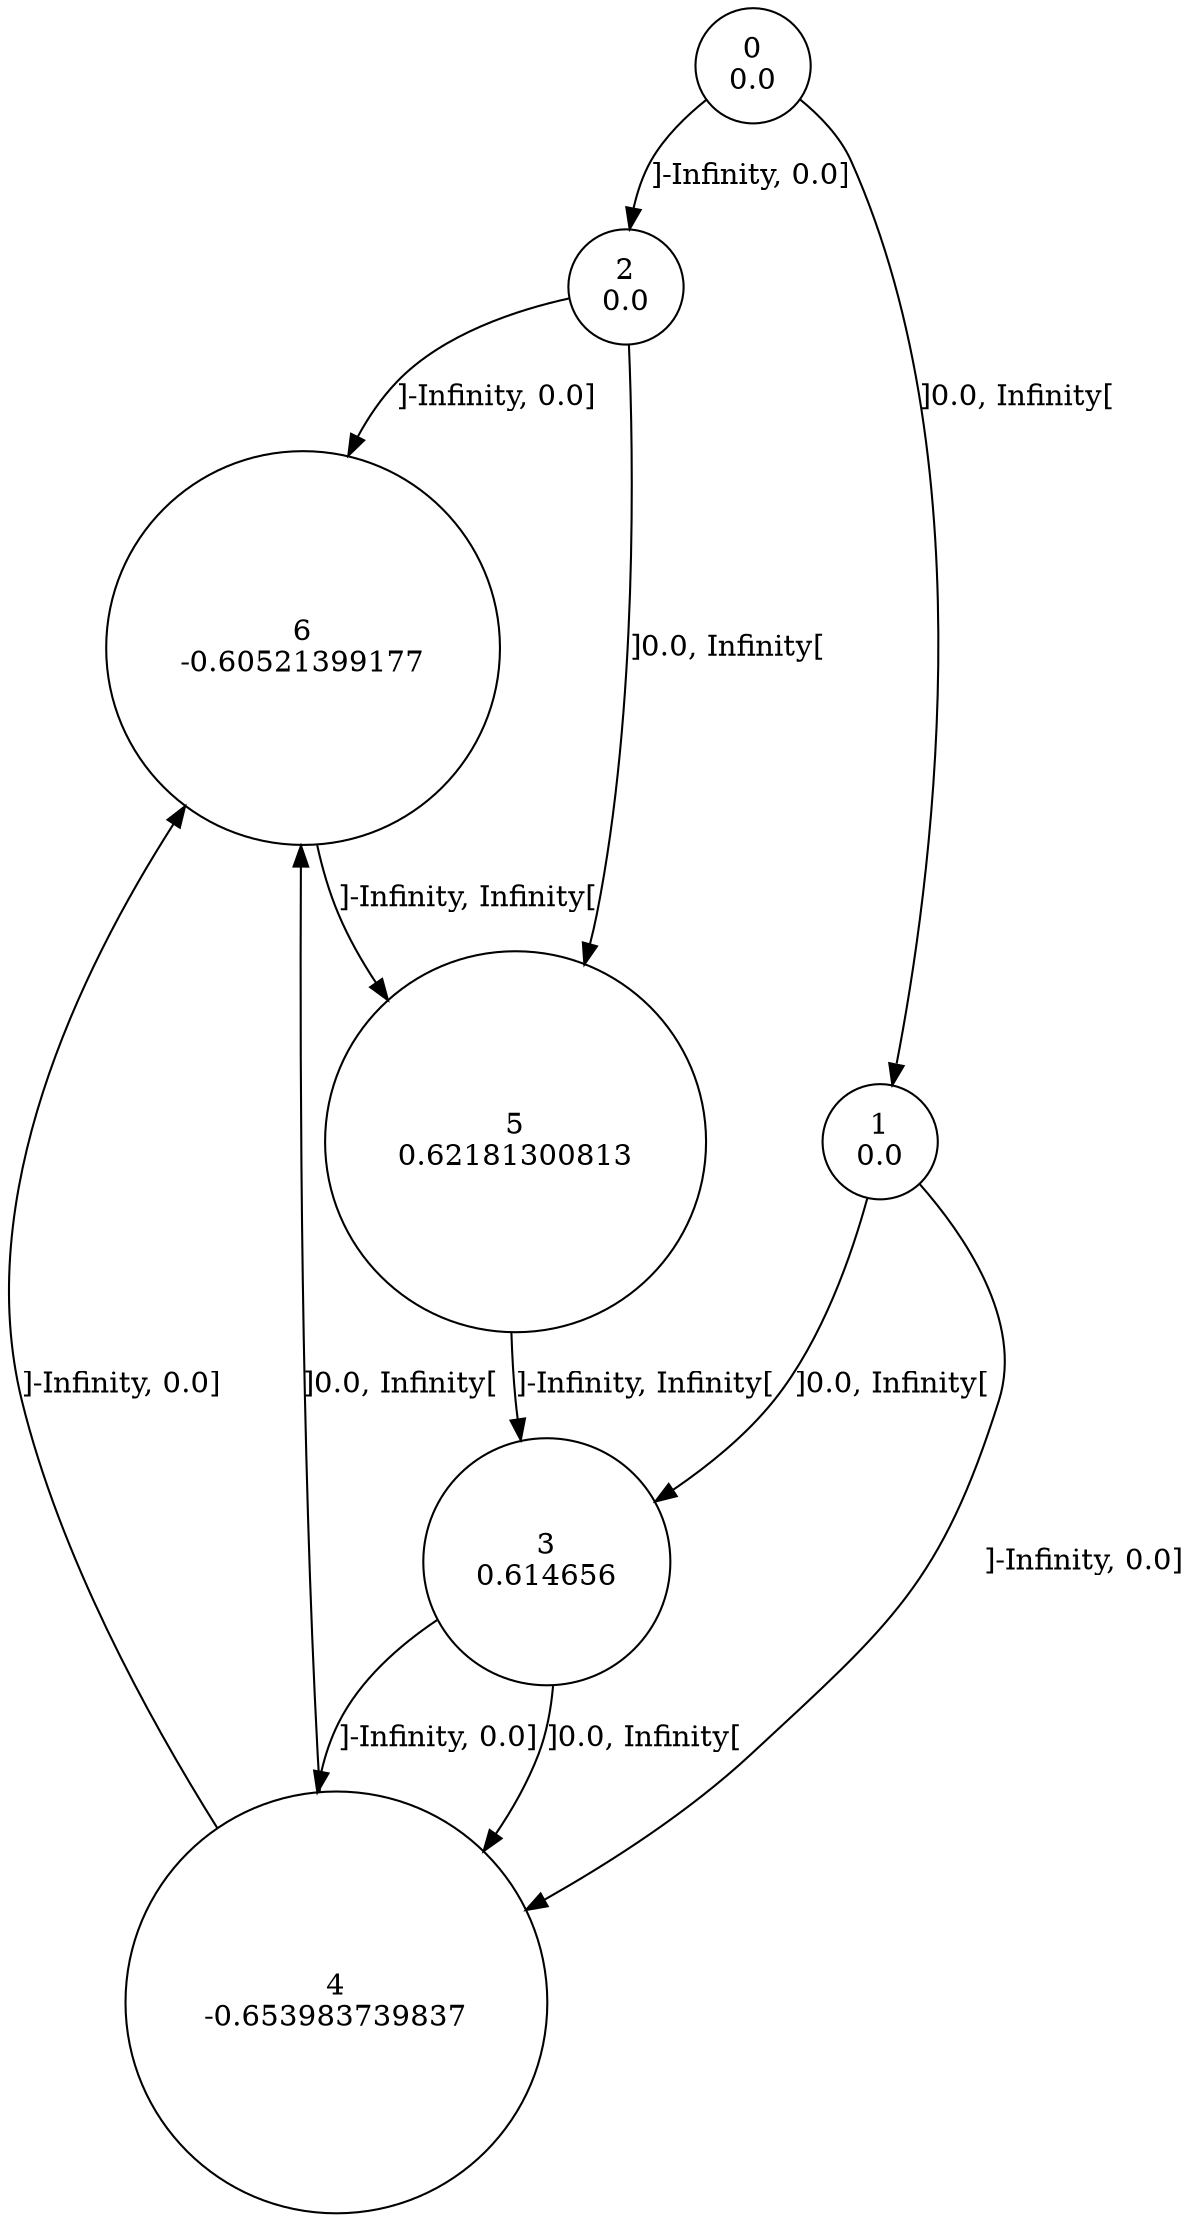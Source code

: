 digraph a {
0 [shape=circle, label="0\n0.0"];
	0->2 [ label="]-Infinity, 0.0]"];
	0->1 [ label="]0.0, Infinity["];
1 [shape=circle, label="1\n0.0"];
	1->4 [ label="]-Infinity, 0.0]"];
	1->3 [ label="]0.0, Infinity["];
2 [shape=circle, label="2\n0.0"];
	2->6 [ label="]-Infinity, 0.0]"];
	2->5 [ label="]0.0, Infinity["];
3 [shape=circle, label="3\n0.614656"];
	3->4 [ label="]-Infinity, 0.0]"];
	3->4 [ label="]0.0, Infinity["];
4 [shape=circle, label="4\n-0.653983739837"];
	4->6 [ label="]-Infinity, 0.0]"];
	4->6 [ label="]0.0, Infinity["];
5 [shape=circle, label="5\n0.62181300813"];
	5->3 [ label="]-Infinity, Infinity["];
6 [shape=circle, label="6\n-0.60521399177"];
	6->5 [ label="]-Infinity, Infinity["];
}
